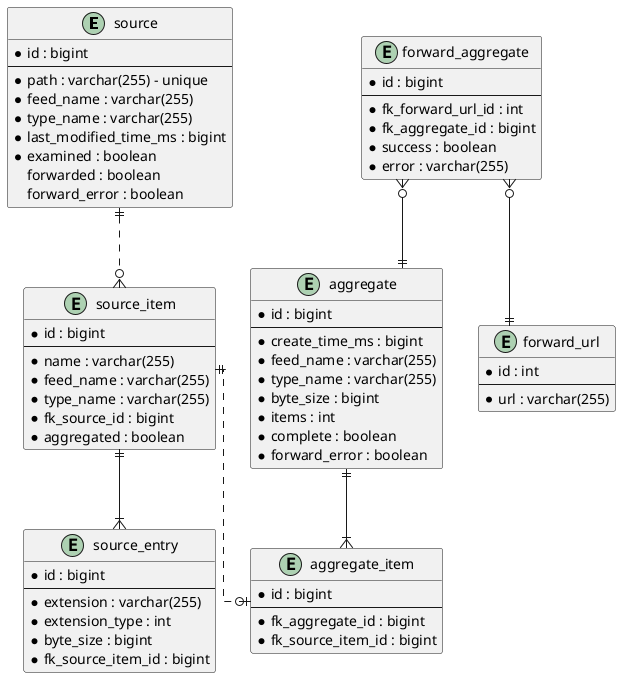 @startuml

' avoid problems with angled crows feet
skinparam linetype ortho

entity source {
  *id : bigint
  --
  *path : varchar(255) - unique
  *feed_name : varchar(255)
  *type_name : varchar(255)
  *last_modified_time_ms : bigint
  *examined : boolean
  forwarded : boolean
  forward_error : boolean
}

entity source_item {
  *id : bigint
  --
  *name : varchar(255)
  *feed_name : varchar(255)
  *type_name : varchar(255)
  *fk_source_id : bigint
  *aggregated : boolean
}

entity source_entry {
  *id : bigint
  --
  *extension : varchar(255)
  *extension_type : int
  *byte_size : bigint
  *fk_source_item_id : bigint
}

entity aggregate {
  *id : bigint
  --
  *create_time_ms : bigint
  *feed_name : varchar(255)
  *type_name : varchar(255)
  *byte_size : bigint
  *items : int
  *complete : boolean
  *forward_error : boolean
}

entity aggregate_item {
  *id : bigint
  --
  *fk_aggregate_id : bigint
  *fk_source_item_id : bigint
}

entity forward_url {
  *id : int
  --
  *url : varchar(255)
}

entity forward_aggregate {
  *id : bigint
  --
  *fk_forward_url_id : int
  *fk_aggregate_id : bigint
  *success : boolean
  *error : varchar(255)
}

source ||..o{ source_item
source_item ||--|{ source_entry
aggregate ||--|{ aggregate_item
source_item ||..o| aggregate_item
forward_aggregate }o--|| forward_url
forward_aggregate }o--|| aggregate

@enduml